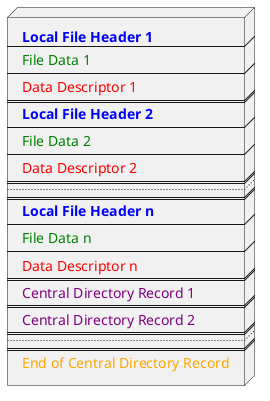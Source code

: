 @startuml zip压缩包结构

node node [
    <b><font color=blue>Local File Header 1</font></b>
    ----
    <font color=green>File Data 1</font>
    ----
    <font color=red>Data Descriptor 1</font>
    ====
    <b><font color=blue>Local File Header 2</font></b>
    ----
    <font color=green>File Data 2</font>
    ----
    <font color=red>Data Descriptor 2</font>
    ====
    ....
    ====
    <b><font color=blue>Local File Header n</font></b>
    ----
    <font color=green>File Data n</font>
    ----
    <font color=red>Data Descriptor n</font>
    ====
    <font color=purple>Central Directory Record 1</font>
    ====
    <font color=purple>Central Directory Record 2</font>
    ====
    ....
    ====
    <font color=orange>End of Central Directory Record</font>
]

@enduml